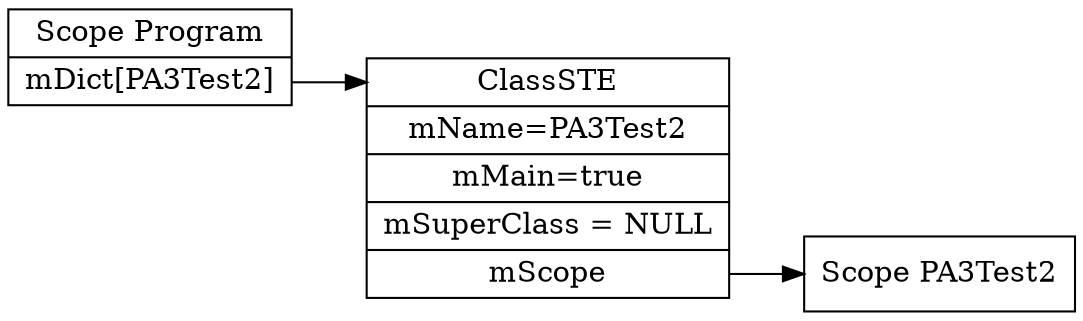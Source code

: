 digraph ASTGraph {
	node [shape=record];
	graph [ rankdir="LR"];
	scopePA3Test2 [ label="<f0> Scope PA3Test2 "];
	
	scopeProgram [ label="<f0> Scope Program | <f1> mDict\[PA3Test2\] "];
	scopeProgram:<f1> -> PA3Test2:<f0>;

	PA3Test2 [ label=" <f0> ClassSTE | <f1> mName=PA3Test2| <f2> mMain=true| <f3> mSuperClass = NULL | <f4> mScope "];
	
	PA3Test2:<f4>  -> scopePA3Test2: <f0>;
}

